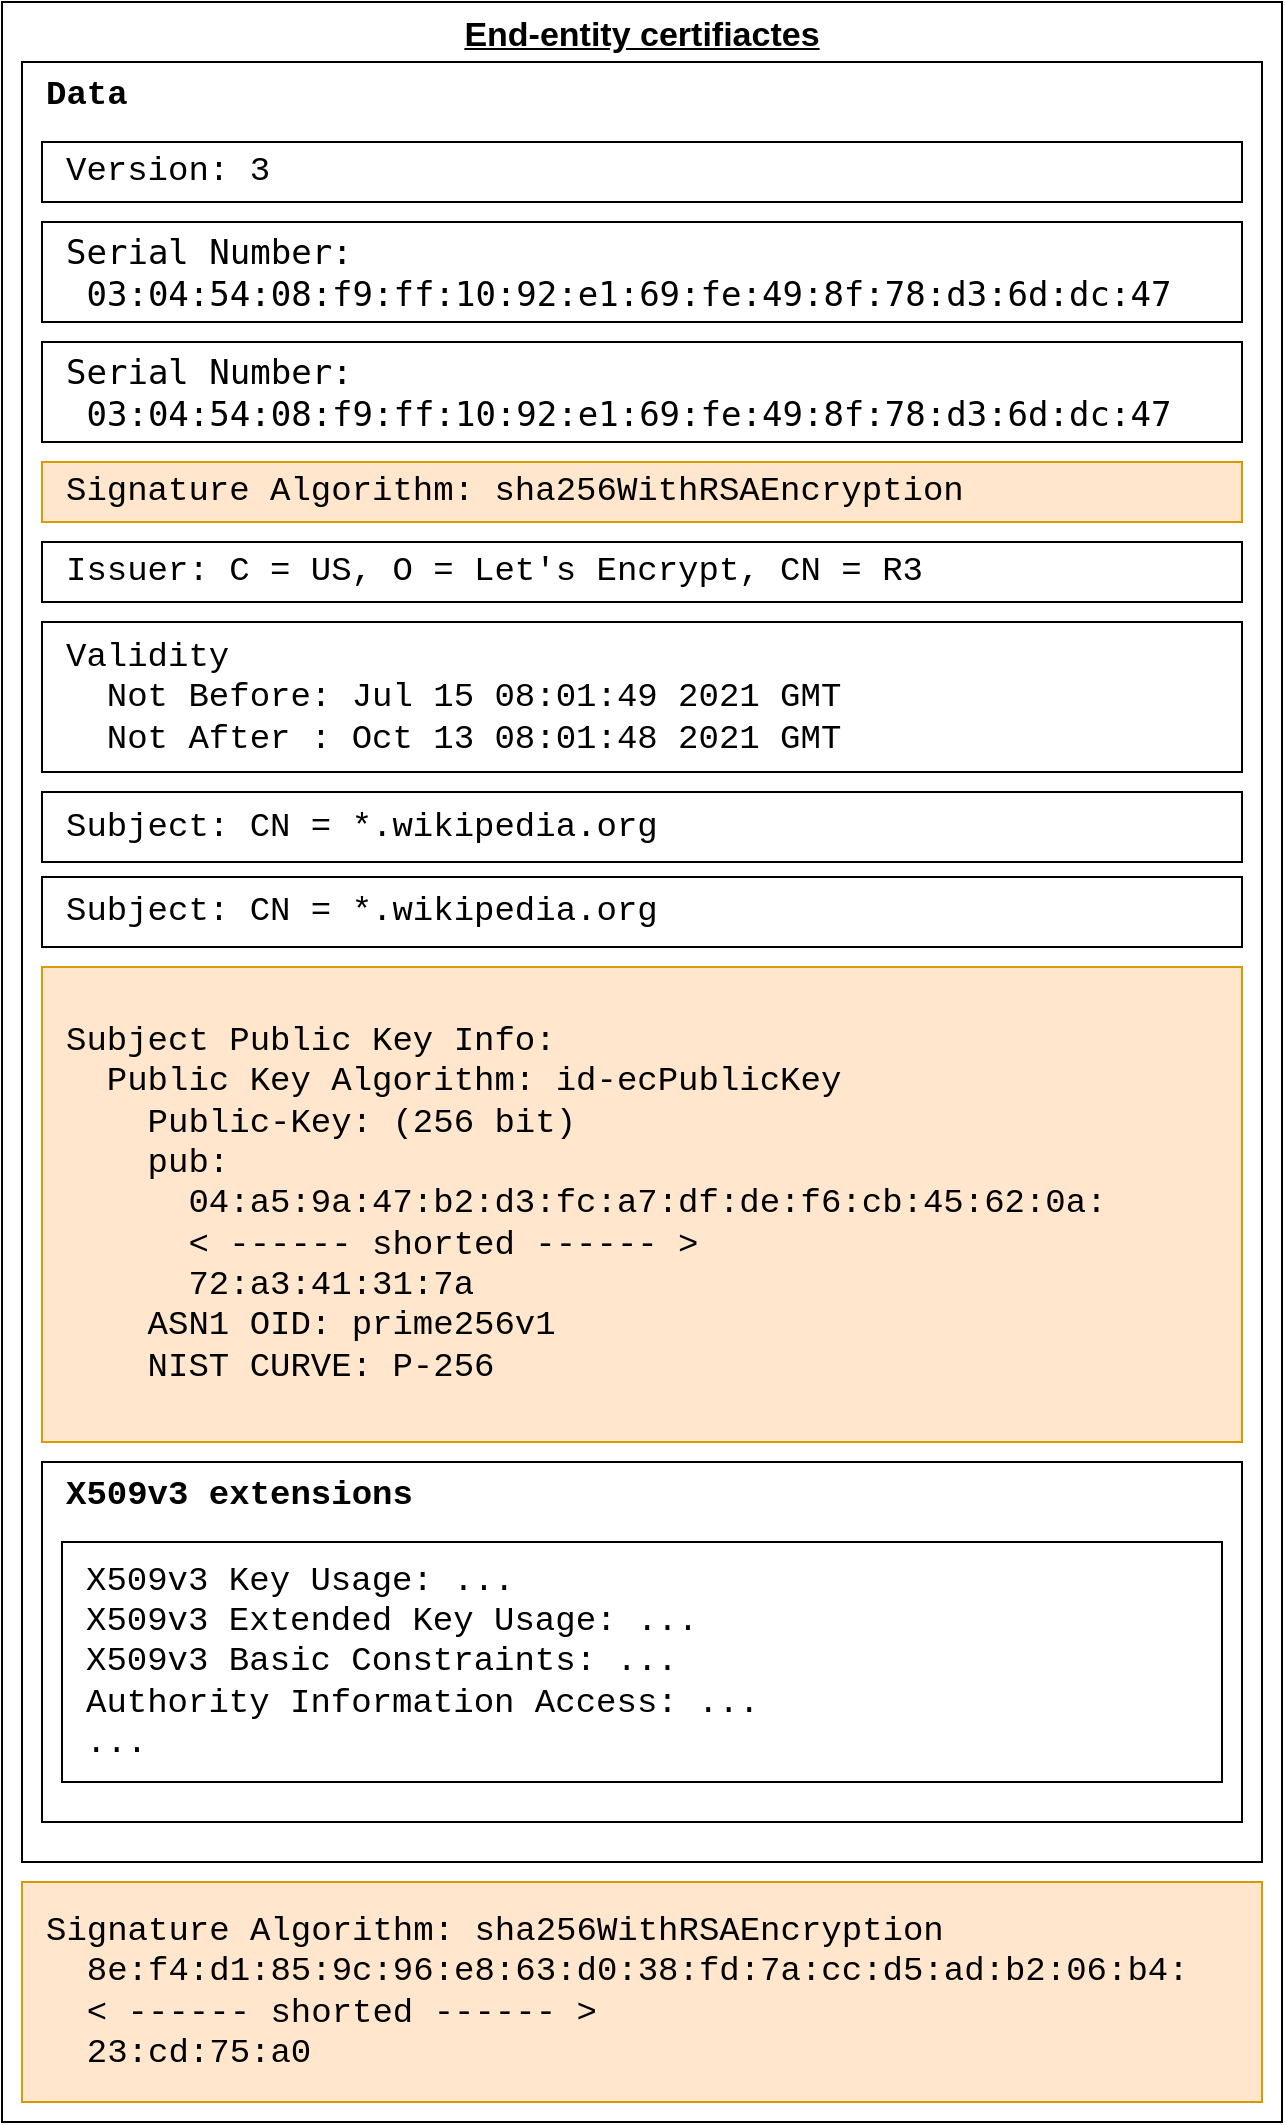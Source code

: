 <mxfile version="15.9.1" type="github">
  <diagram id="AYF8uSMVZtptzka6-h01" name="Page-1">
    <mxGraphModel dx="1673" dy="929" grid="1" gridSize="10" guides="1" tooltips="1" connect="1" arrows="1" fold="1" page="1" pageScale="1" pageWidth="827" pageHeight="1169" math="0" shadow="0">
      <root>
        <mxCell id="0" />
        <mxCell id="1" parent="0" />
        <mxCell id="SN2GV_WEW4cwPwz3yS0r-1" value="End-entity certifiactes" style="rounded=0;whiteSpace=wrap;html=1;verticalAlign=top;fontSize=17;align=center;fontStyle=5" parent="1" vertex="1">
          <mxGeometry x="40" y="40" width="640" height="1060" as="geometry" />
        </mxCell>
        <mxCell id="SN2GV_WEW4cwPwz3yS0r-2" value="Data" style="rounded=0;whiteSpace=wrap;html=1;fontSize=17;verticalAlign=top;fontFamily=Courier New;align=left;spacingLeft=10;fontStyle=1" parent="1" vertex="1">
          <mxGeometry x="50" y="70" width="620" height="900" as="geometry" />
        </mxCell>
        <mxCell id="SN2GV_WEW4cwPwz3yS0r-3" value="&lt;div&gt;Version: 3&lt;/div&gt;" style="rounded=0;whiteSpace=wrap;html=1;fontSize=17;fontFamily=Courier New;align=left;spacingLeft=10;" parent="1" vertex="1">
          <mxGeometry x="60" y="110" width="600" height="30" as="geometry" />
        </mxCell>
        <mxCell id="SN2GV_WEW4cwPwz3yS0r-11" value="&lt;pre&gt;Serial Number:&lt;br&gt; 03:04:54:08:f9:ff:10:92:e1:69:fe:49:8f:78:d3:6d:dc:47&lt;/pre&gt;" style="rounded=0;whiteSpace=wrap;html=1;fontSize=17;fontFamily=Courier New;align=left;spacingLeft=10;" parent="1" vertex="1">
          <mxGeometry x="60" y="150" width="600" height="50" as="geometry" />
        </mxCell>
        <mxCell id="SN2GV_WEW4cwPwz3yS0r-12" value="&lt;pre&gt;Serial Number:&lt;br&gt; 03:04:54:08:f9:ff:10:92:e1:69:fe:49:8f:78:d3:6d:dc:47&lt;/pre&gt;" style="rounded=0;whiteSpace=wrap;html=1;fontSize=17;fontFamily=Courier New;align=left;spacingLeft=10;" parent="1" vertex="1">
          <mxGeometry x="60" y="210" width="600" height="50" as="geometry" />
        </mxCell>
        <mxCell id="SN2GV_WEW4cwPwz3yS0r-13" value="Signature Algorithm: sha256WithRSAEncryption" style="rounded=0;whiteSpace=wrap;html=1;fontSize=17;fontFamily=Courier New;align=left;spacingLeft=10;fillColor=#ffe6cc;strokeColor=#d79b00;" parent="1" vertex="1">
          <mxGeometry x="60" y="270" width="600" height="30" as="geometry" />
        </mxCell>
        <mxCell id="SN2GV_WEW4cwPwz3yS0r-15" value="Issuer: C = US, O = Let&#39;s Encrypt, CN = R3" style="rounded=0;whiteSpace=wrap;html=1;fontSize=17;fontFamily=Courier New;align=left;spacingLeft=10;" parent="1" vertex="1">
          <mxGeometry x="60" y="310" width="600" height="30" as="geometry" />
        </mxCell>
        <mxCell id="SN2GV_WEW4cwPwz3yS0r-16" value="Validity&lt;br&gt;&amp;nbsp; Not Before: Jul 15 08:01:49 2021 GMT&lt;br&gt;&amp;nbsp; Not After : Oct 13 08:01:48 2021 GMT" style="rounded=0;whiteSpace=wrap;html=1;fontSize=17;fontFamily=Courier New;align=left;spacingLeft=10;" parent="1" vertex="1">
          <mxGeometry x="60" y="350" width="600" height="75" as="geometry" />
        </mxCell>
        <mxCell id="SN2GV_WEW4cwPwz3yS0r-17" value="Subject: CN = *.wikipedia.org" style="rounded=0;whiteSpace=wrap;html=1;fontSize=17;fontFamily=Courier New;align=left;spacingLeft=10;" parent="1" vertex="1">
          <mxGeometry x="60" y="435" width="600" height="35" as="geometry" />
        </mxCell>
        <mxCell id="SN2GV_WEW4cwPwz3yS0r-18" value="Subject: CN = *.wikipedia.org" style="rounded=0;whiteSpace=wrap;html=1;fontSize=17;fontFamily=Courier New;align=left;spacingLeft=10;" parent="1" vertex="1">
          <mxGeometry x="60" y="477.5" width="600" height="35" as="geometry" />
        </mxCell>
        <mxCell id="SN2GV_WEW4cwPwz3yS0r-19" value="Subject Public Key Info:&lt;br&gt;&amp;nbsp; Public Key Algorithm: id-ecPublicKey&lt;br&gt;&amp;nbsp;&amp;nbsp; &amp;nbsp;Public-Key: (256 bit)&lt;br&gt;&amp;nbsp;&amp;nbsp; &amp;nbsp;pub:&lt;br&gt;&amp;nbsp;&amp;nbsp; &amp;nbsp;&amp;nbsp; 04:a5:9a:47:b2:d3:fc:a7:df:de:f6:cb:45:62:0a:&lt;br&gt;&lt;div&gt;&amp;nbsp;&amp;nbsp;&amp;nbsp;&amp;nbsp;&amp;nbsp; &amp;lt; ------ shorted ------ &amp;gt;&lt;/div&gt;&lt;div&gt;&amp;nbsp;&amp;nbsp; &amp;nbsp;&amp;nbsp; 72:a3:41:31:7a&lt;/div&gt;&amp;nbsp;&amp;nbsp; &amp;nbsp;ASN1 OID: prime256v1&lt;br&gt;&amp;nbsp;&amp;nbsp; &amp;nbsp;NIST CURVE: P-256" style="rounded=0;whiteSpace=wrap;html=1;fontSize=17;fontFamily=Courier New;align=left;spacingLeft=10;fillColor=#ffe6cc;strokeColor=#d79b00;" parent="1" vertex="1">
          <mxGeometry x="60" y="522.5" width="600" height="237.5" as="geometry" />
        </mxCell>
        <mxCell id="SN2GV_WEW4cwPwz3yS0r-20" value="&lt;div&gt;X509v3 extensions&lt;/div&gt;" style="rounded=0;whiteSpace=wrap;html=1;labelBackgroundColor=#FFFFFF;fontFamily=Courier New;fontSize=17;fontColor=default;verticalAlign=top;align=left;spacingLeft=10;fontStyle=1" parent="1" vertex="1">
          <mxGeometry x="60" y="770" width="600" height="180" as="geometry" />
        </mxCell>
        <mxCell id="SN2GV_WEW4cwPwz3yS0r-21" value="&lt;div&gt;X509v3 Key Usage: ...&lt;/div&gt;&lt;div&gt;X509v3 Extended Key Usage: ...&lt;br&gt;&lt;/div&gt;&lt;div&gt; X509v3 Basic Constraints: ...&lt;/div&gt;&lt;div&gt;Authority Information Access: ...&lt;br&gt;&lt;/div&gt;&lt;div&gt;...&lt;br&gt;&lt;/div&gt;" style="rounded=0;whiteSpace=wrap;html=1;fontSize=17;fontFamily=Courier New;align=left;spacingLeft=10;" parent="1" vertex="1">
          <mxGeometry x="70" y="810" width="580" height="120" as="geometry" />
        </mxCell>
        <mxCell id="SN2GV_WEW4cwPwz3yS0r-22" value="Signature Algorithm: sha256WithRSAEncryption&lt;br&gt;&amp;nbsp; 8e:f4:d1:85:9c:96:e8:63:d0:38:fd:7a:cc:d5:ad:b2:06:b4:&lt;br&gt;&amp;nbsp; &amp;lt; ------ shorted ------ &amp;gt;&lt;br&gt;&amp;nbsp; 23:cd:75:a0" style="rounded=0;whiteSpace=wrap;html=1;fontSize=17;fontFamily=Courier New;align=left;spacingLeft=10;fillColor=#ffe6cc;strokeColor=#d79b00;" parent="1" vertex="1">
          <mxGeometry x="50" y="980" width="620" height="110" as="geometry" />
        </mxCell>
      </root>
    </mxGraphModel>
  </diagram>
</mxfile>
